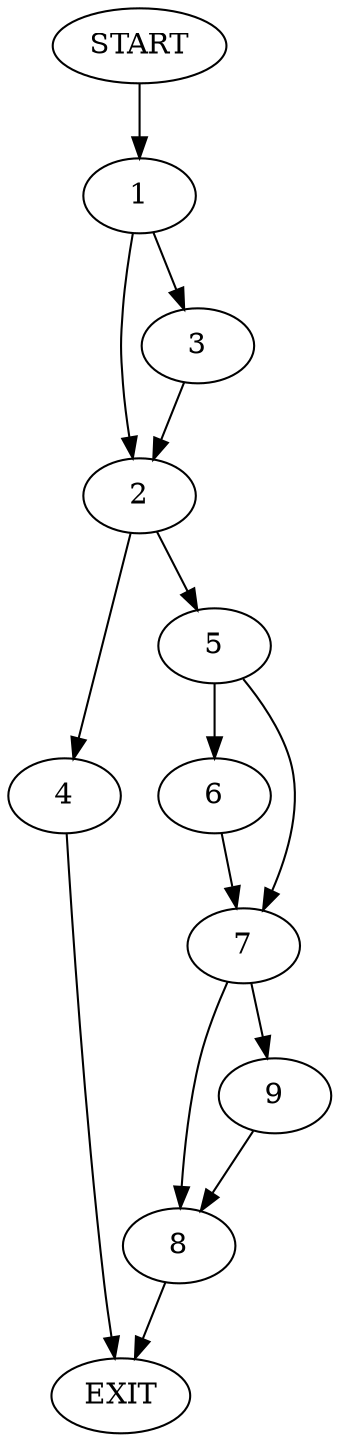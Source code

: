 digraph {
0 [label="START"]
10 [label="EXIT"]
0 -> 1
1 -> 2
1 -> 3
2 -> 4
2 -> 5
3 -> 2
5 -> 6
5 -> 7
4 -> 10
6 -> 7
7 -> 8
7 -> 9
9 -> 8
8 -> 10
}
